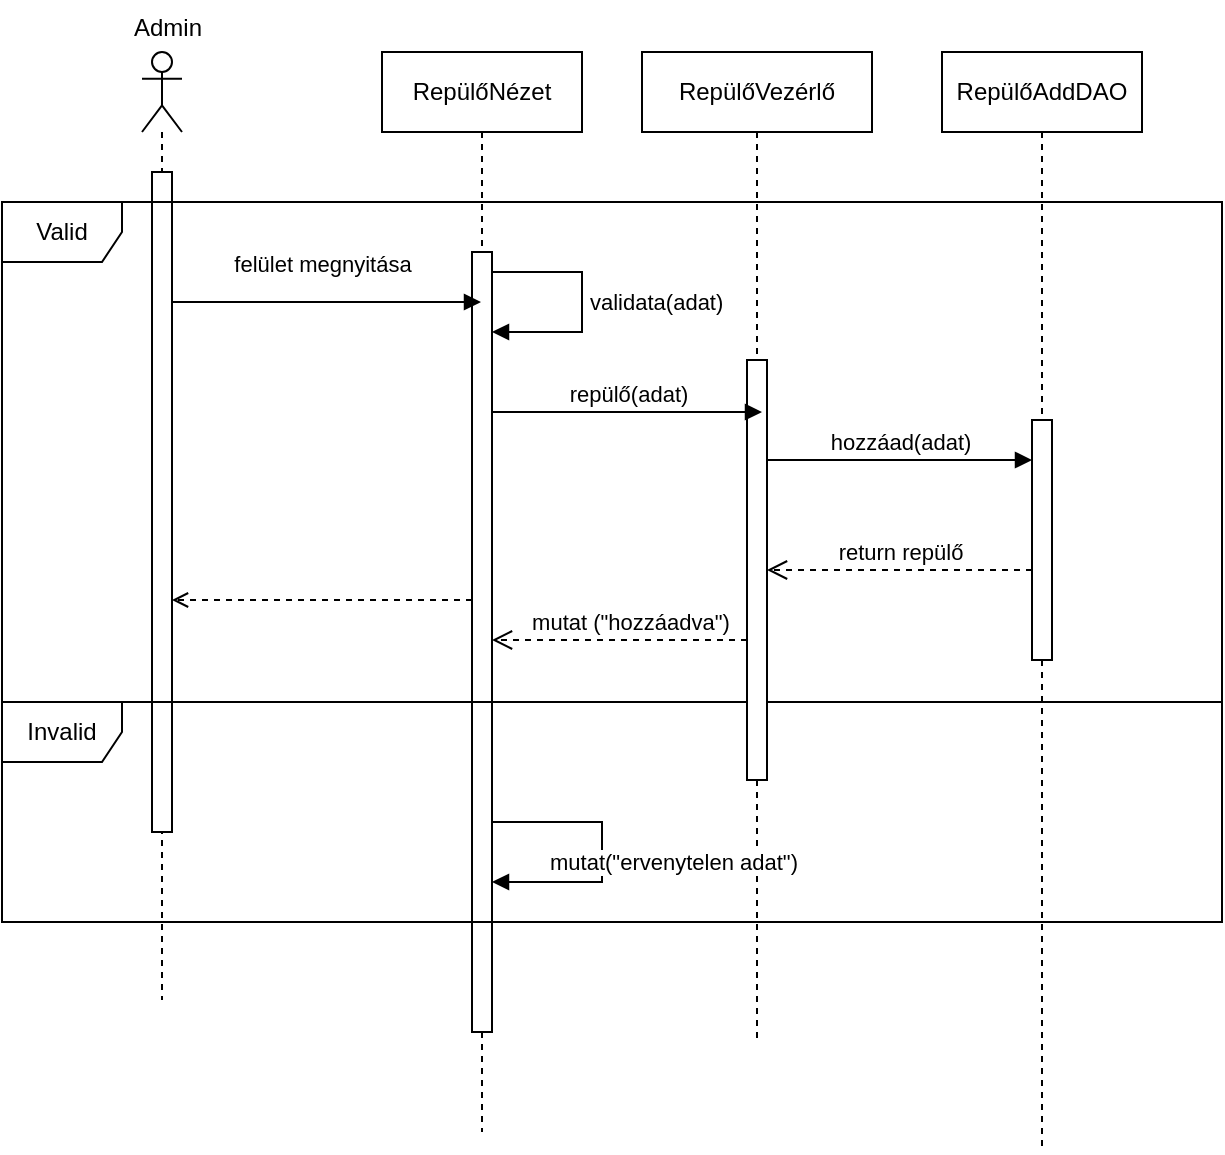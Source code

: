 <mxfile version="22.0.3" type="device">
  <diagram name="1 oldal" id="WqdtZ3drCSx7J2Oqyrh4">
    <mxGraphModel dx="1434" dy="836" grid="1" gridSize="10" guides="1" tooltips="1" connect="1" arrows="1" fold="1" page="1" pageScale="1" pageWidth="827" pageHeight="1169" background="none" math="0" shadow="0">
      <root>
        <mxCell id="0" />
        <mxCell id="1" parent="0" />
        <mxCell id="SeJ5c7w3kmiwYNEgQJxg-9" value="RepülőNézet" style="shape=umlLifeline;perimeter=lifelinePerimeter;whiteSpace=wrap;html=1;container=1;dropTarget=0;collapsible=0;recursiveResize=0;outlineConnect=0;portConstraint=eastwest;newEdgeStyle={&quot;curved&quot;:0,&quot;rounded&quot;:0};" parent="1" vertex="1">
          <mxGeometry x="230" y="66" width="100" height="540" as="geometry" />
        </mxCell>
        <mxCell id="SeJ5c7w3kmiwYNEgQJxg-10" value="" style="html=1;points=[[0,0,0,0,5],[0,1,0,0,-5],[1,0,0,0,5],[1,1,0,0,-5]];perimeter=orthogonalPerimeter;outlineConnect=0;targetShapes=umlLifeline;portConstraint=eastwest;newEdgeStyle={&quot;curved&quot;:0,&quot;rounded&quot;:0};" parent="SeJ5c7w3kmiwYNEgQJxg-9" vertex="1">
          <mxGeometry x="45" y="100" width="10" height="390" as="geometry" />
        </mxCell>
        <mxCell id="SeJ5c7w3kmiwYNEgQJxg-20" value="validata(adat)" style="html=1;align=left;spacingLeft=2;endArrow=block;rounded=0;edgeStyle=orthogonalEdgeStyle;curved=0;rounded=0;" parent="SeJ5c7w3kmiwYNEgQJxg-9" source="SeJ5c7w3kmiwYNEgQJxg-10" target="SeJ5c7w3kmiwYNEgQJxg-10" edge="1">
          <mxGeometry relative="1" as="geometry">
            <mxPoint x="50" y="160" as="sourcePoint" />
            <Array as="points">
              <mxPoint x="100" y="110" />
              <mxPoint x="100" y="140" />
            </Array>
            <mxPoint x="110" y="210" as="targetPoint" />
          </mxGeometry>
        </mxCell>
        <mxCell id="SeJ5c7w3kmiwYNEgQJxg-11" value="" style="shape=umlLifeline;perimeter=lifelinePerimeter;whiteSpace=wrap;html=1;container=1;dropTarget=0;collapsible=0;recursiveResize=0;outlineConnect=0;portConstraint=eastwest;newEdgeStyle={&quot;curved&quot;:0,&quot;rounded&quot;:0};participant=umlActor;" parent="1" vertex="1">
          <mxGeometry x="110" y="66" width="20" height="474" as="geometry" />
        </mxCell>
        <mxCell id="SeJ5c7w3kmiwYNEgQJxg-14" value="" style="html=1;points=[[0,0,0,0,5],[0,1,0,0,-5],[1,0,0,0,5],[1,1,0,0,-5]];perimeter=orthogonalPerimeter;outlineConnect=0;targetShapes=umlLifeline;portConstraint=eastwest;newEdgeStyle={&quot;curved&quot;:0,&quot;rounded&quot;:0};" parent="SeJ5c7w3kmiwYNEgQJxg-11" vertex="1">
          <mxGeometry x="5" y="60" width="10" height="330" as="geometry" />
        </mxCell>
        <mxCell id="SeJ5c7w3kmiwYNEgQJxg-16" value="felület megnyitása" style="html=1;verticalAlign=bottom;endArrow=block;curved=0;rounded=0;" parent="1" edge="1">
          <mxGeometry x="-0.034" y="10" width="80" relative="1" as="geometry">
            <mxPoint x="125" y="191" as="sourcePoint" />
            <mxPoint x="279.5" y="191" as="targetPoint" />
            <Array as="points">
              <mxPoint x="210" y="191" />
            </Array>
            <mxPoint as="offset" />
          </mxGeometry>
        </mxCell>
        <mxCell id="SeJ5c7w3kmiwYNEgQJxg-21" value="RepülőVezérlő" style="shape=umlLifeline;perimeter=lifelinePerimeter;whiteSpace=wrap;html=1;container=1;dropTarget=0;collapsible=0;recursiveResize=0;outlineConnect=0;portConstraint=eastwest;newEdgeStyle={&quot;curved&quot;:0,&quot;rounded&quot;:0};" parent="1" vertex="1">
          <mxGeometry x="360" y="66" width="115" height="495" as="geometry" />
        </mxCell>
        <mxCell id="SeJ5c7w3kmiwYNEgQJxg-22" value="RepülőAddDAO" style="shape=umlLifeline;perimeter=lifelinePerimeter;whiteSpace=wrap;html=1;container=1;dropTarget=0;collapsible=0;recursiveResize=0;outlineConnect=0;portConstraint=eastwest;newEdgeStyle={&quot;curved&quot;:0,&quot;rounded&quot;:0};" parent="1" vertex="1">
          <mxGeometry x="510" y="66" width="100" height="550" as="geometry" />
        </mxCell>
        <mxCell id="SeJ5c7w3kmiwYNEgQJxg-23" value="Valid" style="shape=umlFrame;whiteSpace=wrap;html=1;pointerEvents=0;" parent="1" vertex="1">
          <mxGeometry x="40" y="141" width="610" height="250" as="geometry" />
        </mxCell>
        <mxCell id="SeJ5c7w3kmiwYNEgQJxg-24" value="Invalid" style="shape=umlFrame;whiteSpace=wrap;html=1;pointerEvents=0;" parent="1" vertex="1">
          <mxGeometry x="40" y="391" width="610" height="110" as="geometry" />
        </mxCell>
        <mxCell id="SeJ5c7w3kmiwYNEgQJxg-26" value="" style="html=1;points=[[0,0,0,0,5],[0,1,0,0,-5],[1,0,0,0,5],[1,1,0,0,-5]];perimeter=orthogonalPerimeter;outlineConnect=0;targetShapes=umlLifeline;portConstraint=eastwest;newEdgeStyle={&quot;curved&quot;:0,&quot;rounded&quot;:0};" parent="1" vertex="1">
          <mxGeometry x="555" y="250" width="10" height="120" as="geometry" />
        </mxCell>
        <mxCell id="SeJ5c7w3kmiwYNEgQJxg-28" value="" style="html=1;points=[[0,0,0,0,5],[0,1,0,0,-5],[1,0,0,0,5],[1,1,0,0,-5]];perimeter=orthogonalPerimeter;outlineConnect=0;targetShapes=umlLifeline;portConstraint=eastwest;newEdgeStyle={&quot;curved&quot;:0,&quot;rounded&quot;:0};" parent="1" vertex="1">
          <mxGeometry x="412.5" y="220" width="10" height="210" as="geometry" />
        </mxCell>
        <mxCell id="SeJ5c7w3kmiwYNEgQJxg-36" value="repülő(adat)" style="html=1;verticalAlign=bottom;endArrow=block;curved=0;rounded=0;" parent="1" edge="1">
          <mxGeometry width="80" relative="1" as="geometry">
            <mxPoint x="285" y="246" as="sourcePoint" />
            <mxPoint x="420" y="246" as="targetPoint" />
            <Array as="points">
              <mxPoint x="410" y="246" />
            </Array>
          </mxGeometry>
        </mxCell>
        <mxCell id="SeJ5c7w3kmiwYNEgQJxg-37" value="hozzáad(adat)" style="html=1;verticalAlign=bottom;endArrow=block;curved=0;rounded=0;" parent="1" edge="1" target="SeJ5c7w3kmiwYNEgQJxg-26" source="SeJ5c7w3kmiwYNEgQJxg-28">
          <mxGeometry width="80" relative="1" as="geometry">
            <mxPoint x="430" y="293" as="sourcePoint" />
            <mxPoint x="555" y="293" as="targetPoint" />
            <Array as="points">
              <mxPoint x="490" y="270" />
            </Array>
          </mxGeometry>
        </mxCell>
        <mxCell id="SeJ5c7w3kmiwYNEgQJxg-38" value="return repülő" style="html=1;verticalAlign=bottom;endArrow=open;dashed=1;endSize=8;curved=0;rounded=0;" parent="1" source="SeJ5c7w3kmiwYNEgQJxg-26" target="SeJ5c7w3kmiwYNEgQJxg-28" edge="1">
          <mxGeometry relative="1" as="geometry">
            <mxPoint x="450" y="306" as="sourcePoint" />
            <mxPoint x="370" y="306" as="targetPoint" />
            <Array as="points">
              <mxPoint x="480" y="325" />
            </Array>
          </mxGeometry>
        </mxCell>
        <mxCell id="SeJ5c7w3kmiwYNEgQJxg-39" value="mutat (&quot;hozzáadva&quot;)" style="html=1;verticalAlign=bottom;endArrow=open;dashed=1;endSize=8;curved=0;rounded=0;" parent="1" edge="1" target="SeJ5c7w3kmiwYNEgQJxg-10" source="SeJ5c7w3kmiwYNEgQJxg-28">
          <mxGeometry x="-0.074" relative="1" as="geometry">
            <mxPoint x="412.5" y="416" as="sourcePoint" />
            <mxPoint x="277.5" y="416" as="targetPoint" />
            <Array as="points">
              <mxPoint x="350" y="360" />
            </Array>
            <mxPoint as="offset" />
          </mxGeometry>
        </mxCell>
        <mxCell id="SeJ5c7w3kmiwYNEgQJxg-35" value="mutat(&quot;ervenytelen adat&quot;)" style="html=1;align=left;spacingLeft=2;endArrow=block;rounded=0;edgeStyle=orthogonalEdgeStyle;curved=0;rounded=0;" parent="1" edge="1">
          <mxGeometry x="0.643" y="-10" relative="1" as="geometry">
            <mxPoint x="285" y="451" as="sourcePoint" />
            <Array as="points">
              <mxPoint x="340" y="451" />
              <mxPoint x="340" y="481" />
            </Array>
            <mxPoint as="offset" />
            <mxPoint x="285" y="481" as="targetPoint" />
          </mxGeometry>
        </mxCell>
        <mxCell id="l9nArhb8HgBhlXId-2-S-6" value="Admin" style="text;strokeColor=none;fillColor=none;align=left;verticalAlign=top;spacingLeft=4;spacingRight=4;overflow=hidden;rotatable=0;points=[[0,0.5],[1,0.5]];portConstraint=eastwest;whiteSpace=wrap;html=1;" parent="1" vertex="1">
          <mxGeometry x="100" y="40" width="80" height="26" as="geometry" />
        </mxCell>
        <mxCell id="69aCUqVF_vvPL0XDIFGD-6" value="" style="endArrow=open;dashed=1;html=1;rounded=0;" edge="1" parent="1" source="SeJ5c7w3kmiwYNEgQJxg-10" target="SeJ5c7w3kmiwYNEgQJxg-14">
          <mxGeometry width="160" relative="1" as="geometry">
            <mxPoint x="120" y="370" as="sourcePoint" />
            <mxPoint x="280" y="370" as="targetPoint" />
            <Array as="points">
              <mxPoint x="200" y="340" />
            </Array>
          </mxGeometry>
        </mxCell>
      </root>
    </mxGraphModel>
  </diagram>
</mxfile>
